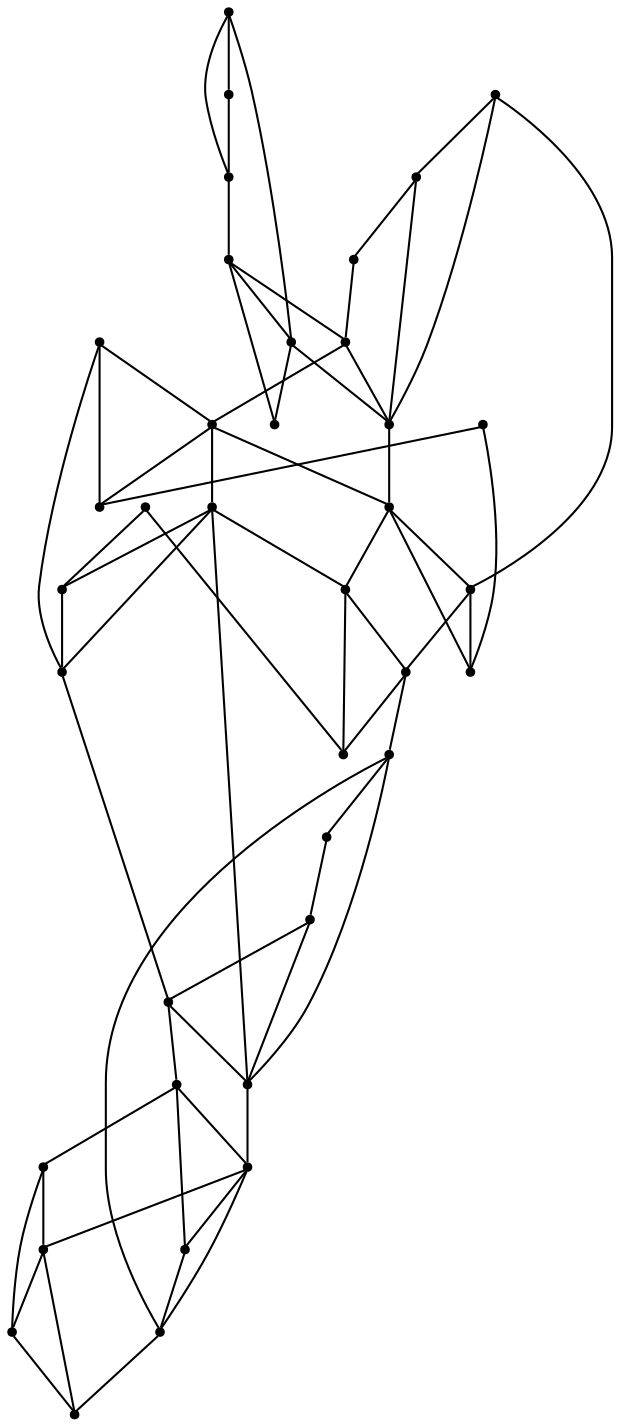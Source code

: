 graph {
  node [shape=point,comment="{\"directed\":false,\"doi\":\"10.1007/978-3-319-50106-2_29\",\"figure\":\"2\"}"]

  v0 [pos="1448.005656642965,332.63524710199204"]
  v1 [pos="1462.8423924081194,347.4677234758401"]
  v2 [pos="1477.67702975549,362.303228210966"]
  v3 [pos="1448.0056566429648,421.64931676032575"]
  v4 [pos="1299.6486639035052,332.63524710199204"]
  v5 [pos="1314.484477636603,347.4677234758401"]
  v6 [pos="1329.3201641928651,362.303228210966"]
  v7 [pos="1299.6486639035052,421.6493167603258"]
  v8 [pos="1136.456111784618,317.80078361444464"]
  v9 [pos="1225.470231122193,406.8138120251999"]
  v10 [pos="1240.3059176784552,421.6493167603258"]
  v11 [pos="1225.470231122193,480.98726609197297"]
  v12 [pos="1166.127484897143,540.3333586155602"]
  v13 [pos="988.0990395596361,317.80078361444464"]
  v14 [pos="1002.9347897043162,332.63524710199204"]
  v15 [pos="1077.113238382733,406.81381202519987"]
  v16 [pos="1091.9499741478876,421.64931676032575"]
  v17 [pos="1077.113238382733,480.98726609197297"]
  v18 [pos="1017.7704762605788,540.3333586155602"]
  v19 [pos="988.0990395596361,391.97830729007404"]
  v20 [pos="854.5777969648564,317.80078361444464"]
  v21 [pos="869.4134835211188,332.63524710199204"]
  v22 [pos="943.5919798908487,406.8138120251999"]
  v23 [pos="958.4276664471113,421.6493167603258"]
  v24 [pos="943.5919798908487,480.98726609197297"]
  v25 [pos="884.2491700773812,540.3333586155602"]
  v26 [pos="854.5777969648564,391.97830729007404"]
  v27 [pos="691.3851176691342,317.80078361444464"]
  v28 [pos="706.2208042253965,332.63524710199204"]
  v29 [pos="780.3993005951265,406.8138120251999"]
  v30 [pos="735.8922409263391,540.3333586155602"]
  v31 [pos="691.385117669134,391.97830729007404"]
  v32 [pos="617.2066212994042,391.97830729007404"]
  v33 [pos="632.0423714440842,406.8138120251999"]
  v34 [pos="617.2066212994042,466.154789718125"]
  v35 [pos="468.84970009691415,391.978307290074"]
  v36 [pos="483.6853866531766,406.8138120251999"]
  v37 [pos="468.84970009691415,466.1547897181249"]

  v1 -- v0 [id="-2",pos="1462.8423924081194,347.4677234758401 1448.005656642965,332.63524710199204 1448.005656642965,332.63524710199204 1448.005656642965,332.63524710199204"]
  v2 -- v1 [id="-3",pos="1477.67702975549,362.303228210966 1462.8423924081194,347.4677234758401 1462.8423924081194,347.4677234758401 1462.8423924081194,347.4677234758401"]
  v2 -- v3 [id="-5",pos="1477.67702975549,362.303228210966 1448.0056566429648,421.64931676032575 1448.0056566429648,421.64931676032575 1448.0056566429648,421.64931676032575"]
  v1 -- v3 [id="-6",pos="1462.8423924081194,347.4677234758401 1448.0056566429648,421.64931676032575 1448.0056566429648,421.64931676032575 1448.0056566429648,421.64931676032575"]
  v3 -- v0 [id="-7",pos="1448.0056566429648,421.64931676032575 1448.005656642965,332.63524710199204 1448.005656642965,332.63524710199204 1448.005656642965,332.63524710199204"]
  v5 -- v4 [id="-9",pos="1314.484477636603,347.4677234758401 1299.6486639035052,332.63524710199204 1299.6486639035052,332.63524710199204 1299.6486639035052,332.63524710199204"]
  v6 -- v5 [id="-10",pos="1329.3201641928651,362.303228210966 1314.484477636603,347.4677234758401 1314.484477636603,347.4677234758401 1314.484477636603,347.4677234758401"]
  v6 -- v2 [id="-12",pos="1329.3201641928651,362.303228210966 1477.67702975549,362.303228210966 1477.67702975549,362.303228210966 1477.67702975549,362.303228210966"]
  v6 -- v7 [id="-13",pos="1329.3201641928651,362.303228210966 1299.6486639035052,421.6493167603258 1299.6486639035052,421.6493167603258 1299.6486639035052,421.6493167603258"]
  v5 -- v7 [id="-14",pos="1314.484477636603,347.4677234758401 1299.6486639035052,421.6493167603258 1299.6486639035052,421.6493167603258 1299.6486639035052,421.6493167603258"]
  v5 -- v1 [id="-15",pos="1314.484477636603,347.4677234758401 1462.8423924081194,347.4677234758401 1462.8423924081194,347.4677234758401 1462.8423924081194,347.4677234758401"]
  v4 -- v0 [id="-16",pos="1299.6486639035052,332.63524710199204 1448.005656642965,332.63524710199204 1448.005656642965,332.63524710199204 1448.005656642965,332.63524710199204"]
  v7 -- v4 [id="-17",pos="1299.6486639035052,421.6493167603258 1299.6486639035052,332.63524710199204 1299.6486639035052,332.63524710199204 1299.6486639035052,332.63524710199204"]
  v9 -- v8 [id="-19",pos="1225.470231122193,406.8138120251999 1136.456111784618,317.80078361444464 1136.456111784618,317.80078361444464 1136.456111784618,317.80078361444464"]
  v10 -- v9 [id="-20",pos="1240.3059176784552,421.6493167603258 1225.470231122193,406.8138120251999 1225.470231122193,406.8138120251999 1225.470231122193,406.8138120251999"]
  v10 -- v6 [id="-22",pos="1240.3059176784552,421.6493167603258 1329.3201641928651,362.303228210966 1329.3201641928651,362.303228210966 1329.3201641928651,362.303228210966"]
  v9 -- v11 [id="-23",pos="1225.470231122193,406.8138120251999 1225.470231122193,480.98726609197297 1225.470231122193,480.98726609197297 1225.470231122193,480.98726609197297"]
  v9 -- v5 [id="-24",pos="1225.470231122193,406.8138120251999 1314.484477636603,347.4677234758401 1314.484477636603,347.4677234758401 1314.484477636603,347.4677234758401"]
  v11 -- v10 [id="-25",pos="1225.470231122193,480.98726609197297 1240.3059176784552,421.6493167603258 1240.3059176784552,421.6493167603258 1240.3059176784552,421.6493167603258"]
  v37 -- v36 [id="-26",pos="468.84970009691415,466.1547897181249 483.6853866531766,406.8138120251999 483.6853866531766,406.8138120251999 483.6853866531766,406.8138120251999"]
  v35 -- v37 [id="-27",pos="468.84970009691415,391.978307290074 468.84970009691415,466.1547897181249 468.84970009691415,466.1547897181249 468.84970009691415,466.1547897181249"]
  v35 -- v32 [id="-28",pos="468.84970009691415,391.978307290074 617.2066212994042,391.97830729007404 617.2066212994042,391.97830729007404 617.2066212994042,391.97830729007404"]
  v12 -- v11 [id="-29",pos="1166.127484897143,540.3333586155602 1225.470231122193,480.98726609197297 1225.470231122193,480.98726609197297 1225.470231122193,480.98726609197297"]
  v8 -- v4 [id="-30",pos="1136.456111784618,317.80078361444464 1299.6486639035052,332.63524710199204 1299.6486639035052,332.63524710199204 1299.6486639035052,332.63524710199204"]
  v8 -- v12 [id="-31",pos="1136.456111784618,317.80078361444464 1166.127484897143,540.3333586155602 1166.127484897143,540.3333586155602 1166.127484897143,540.3333586155602"]
  v14 -- v13 [id="-33",pos="1002.9347897043162,332.63524710199204 988.0990395596361,317.80078361444464 988.0990395596361,317.80078361444464 988.0990395596361,317.80078361444464"]
  v15 -- v14 [id="-34",pos="1077.113238382733,406.81381202519987 1002.9347897043162,332.63524710199204 1002.9347897043162,332.63524710199204 1002.9347897043162,332.63524710199204"]
  v16 -- v15 [id="-35",pos="1091.9499741478876,421.64931676032575 1077.113238382733,406.81381202519987 1077.113238382733,406.81381202519987 1077.113238382733,406.81381202519987"]
  v15 -- v17 [id="-37",pos="1077.113238382733,406.81381202519987 1077.113238382733,480.98726609197297 1077.113238382733,480.98726609197297 1077.113238382733,480.98726609197297"]
  v17 -- v16 [id="-38",pos="1077.113238382733,480.98726609197297 1091.9499741478876,421.64931676032575 1091.9499741478876,421.64931676032575 1091.9499741478876,421.64931676032575"]
  v18 -- v17 [id="-39",pos="1017.7704762605788,540.3333586155602 1077.113238382733,480.98726609197297 1077.113238382733,480.98726609197297 1077.113238382733,480.98726609197297"]
  v18 -- v19 [id="-40",pos="1017.7704762605788,540.3333586155602 988.0990395596361,391.97830729007404 988.0990395596361,391.97830729007404 988.0990395596361,391.97830729007404"]
  v36 -- v33 [id="-41",pos="483.6853866531766,406.8138120251999 632.0423714440842,406.8138120251999 632.0423714440842,406.8138120251999 632.0423714440842,406.8138120251999"]
  v33 -- v29 [id="-42",pos="632.0423714440842,406.8138120251999 780.3993005951265,406.8138120251999 780.3993005951265,406.8138120251999 780.3993005951265,406.8138120251999"]
  v29 -- v22 [id="-43",pos="780.3993005951265,406.8138120251999 943.5919798908487,406.8138120251999 943.5919798908487,406.8138120251999 943.5919798908487,406.8138120251999"]
  v22 -- v15 [id="-44",pos="943.5919798908487,406.8138120251999 1077.113238382733,406.81381202519987 1077.113238382733,406.81381202519987 1077.113238382733,406.81381202519987"]
  v15 -- v9 [id="-45",pos="1077.113238382733,406.81381202519987 1225.470231122193,406.8138120251999 1225.470231122193,406.8138120251999 1225.470231122193,406.8138120251999"]
  v13 -- v19 [id="-46",pos="988.0990395596361,317.80078361444464 988.0990395596361,391.97830729007404 988.0990395596361,391.97830729007404 988.0990395596361,391.97830729007404"]
  v19 -- v14 [id="-47",pos="988.0990395596361,391.97830729007404 1002.9347897043162,332.63524710199204 1002.9347897043162,332.63524710199204 1002.9347897043162,332.63524710199204"]
  v21 -- v20 [id="-49",pos="869.4134835211188,332.63524710199204 854.5777969648564,317.80078361444464 854.5777969648564,317.80078361444464 854.5777969648564,317.80078361444464"]
  v22 -- v21 [id="-50",pos="943.5919798908487,406.8138120251999 869.4134835211188,332.63524710199204 869.4134835211188,332.63524710199204 869.4134835211188,332.63524710199204"]
  v23 -- v22 [id="-51",pos="958.4276664471113,421.6493167603258 943.5919798908487,406.8138120251999 943.5919798908487,406.8138120251999 943.5919798908487,406.8138120251999"]
  v36 -- v35 [id="-54",pos="483.6853866531766,406.8138120251999 468.84970009691415,391.978307290074 468.84970009691415,391.978307290074 468.84970009691415,391.978307290074"]
  v16 -- v10 [id="-56",pos="1091.9499741478876,421.64931676032575 1240.3059176784552,421.6493167603258 1240.3059176784552,421.6493167603258 1240.3059176784552,421.6493167603258"]
  v23 -- v16 [id="-57",pos="958.4276664471113,421.6493167603258 1091.9499741478876,421.64931676032575 1091.9499741478876,421.64931676032575 1091.9499741478876,421.64931676032575"]
  v22 -- v24 [id="-58",pos="943.5919798908487,406.8138120251999 943.5919798908487,480.98726609197297 943.5919798908487,480.98726609197297 943.5919798908487,480.98726609197297"]
  v24 -- v23 [id="-59",pos="943.5919798908487,480.98726609197297 958.4276664471113,421.6493167603258 958.4276664471113,421.6493167603258 958.4276664471113,421.6493167603258"]
  v25 -- v24 [id="-60",pos="884.2491700773812,540.3333586155602 943.5919798908487,480.98726609197297 943.5919798908487,480.98726609197297 943.5919798908487,480.98726609197297"]
  v25 -- v26 [id="-61",pos="884.2491700773812,540.3333586155602 854.5777969648564,391.97830729007404 854.5777969648564,391.97830729007404 854.5777969648564,391.97830729007404"]
  v20 -- v26 [id="-62",pos="854.5777969648564,317.80078361444464 854.5777969648564,391.97830729007404 854.5777969648564,391.97830729007404 854.5777969648564,391.97830729007404"]
  v34 -- v33 [id="-63",pos="617.2066212994042,466.154789718125 632.0423714440842,406.8138120251999 632.0423714440842,406.8138120251999 632.0423714440842,406.8138120251999"]
  v32 -- v28 [id="-64",pos="617.2066212994042,391.97830729007404 706.2208042253965,332.63524710199204 706.2208042253965,332.63524710199204 706.2208042253965,332.63524710199204"]
  v32 -- v34 [id="-65",pos="617.2066212994042,391.97830729007404 617.2066212994042,466.154789718125 617.2066212994042,466.154789718125 617.2066212994042,466.154789718125"]
  v26 -- v21 [id="-66",pos="854.5777969648564,391.97830729007404 869.4134835211188,332.63524710199204 869.4134835211188,332.63524710199204 869.4134835211188,332.63524710199204"]
  v28 -- v27 [id="-68",pos="706.2208042253965,332.63524710199204 691.3851176691342,317.80078361444464 691.3851176691342,317.80078361444464 691.3851176691342,317.80078361444464"]
  v29 -- v28 [id="-69",pos="780.3993005951265,406.8138120251999 706.2208042253965,332.63524710199204 706.2208042253965,332.63524710199204 706.2208042253965,332.63524710199204"]
  v30 -- v29 [id="-71",pos="735.8922409263391,540.3333586155602 780.3993005951265,406.8138120251999 780.3993005951265,406.8138120251999 780.3993005951265,406.8138120251999"]
  v21 -- v14 [id="-72",pos="869.4134835211188,332.63524710199204 1002.9347897043162,332.63524710199204 1002.9347897043162,332.63524710199204 1002.9347897043162,332.63524710199204"]
  v28 -- v21 [id="-73",pos="706.2208042253965,332.63524710199204 869.4134835211188,332.63524710199204 869.4134835211188,332.63524710199204 869.4134835211188,332.63524710199204"]
  v13 -- v8 [id="-74",pos="988.0990395596361,317.80078361444464 1136.456111784618,317.80078361444464 1136.456111784618,317.80078361444464 1136.456111784618,317.80078361444464"]
  v20 -- v13 [id="-75",pos="854.5777969648564,317.80078361444464 988.0990395596361,317.80078361444464 988.0990395596361,317.80078361444464 988.0990395596361,317.80078361444464"]
  v27 -- v20 [id="-76",pos="691.3851176691342,317.80078361444464 854.5777969648564,317.80078361444464 854.5777969648564,317.80078361444464 854.5777969648564,317.80078361444464"]
  v27 -- v31 [id="-77",pos="691.3851176691342,317.80078361444464 691.385117669134,391.97830729007404 691.385117669134,391.97830729007404 691.385117669134,391.97830729007404"]
  v31 -- v28 [id="-78",pos="691.385117669134,391.97830729007404 706.2208042253965,332.63524710199204 706.2208042253965,332.63524710199204 706.2208042253965,332.63524710199204"]
  v31 -- v30 [id="-79",pos="691.385117669134,391.97830729007404 735.8922409263391,540.3333586155602 735.8922409263391,540.3333586155602 735.8922409263391,540.3333586155602"]
  v33 -- v32 [id="-81",pos="632.0423714440842,406.8138120251999 617.2066212994042,391.97830729007404 617.2066212994042,391.97830729007404 617.2066212994042,391.97830729007404"]
}
